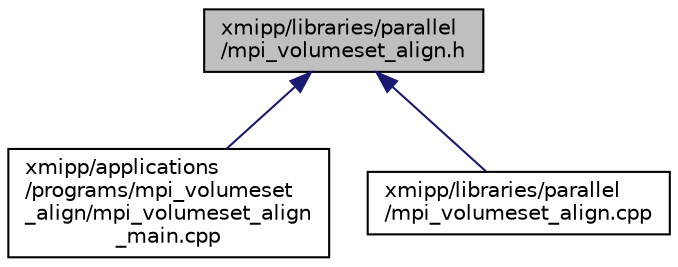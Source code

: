 digraph "xmipp/libraries/parallel/mpi_volumeset_align.h"
{
  edge [fontname="Helvetica",fontsize="10",labelfontname="Helvetica",labelfontsize="10"];
  node [fontname="Helvetica",fontsize="10",shape=record];
  Node85 [label="xmipp/libraries/parallel\l/mpi_volumeset_align.h",height=0.2,width=0.4,color="black", fillcolor="grey75", style="filled", fontcolor="black"];
  Node85 -> Node86 [dir="back",color="midnightblue",fontsize="10",style="solid",fontname="Helvetica"];
  Node86 [label="xmipp/applications\l/programs/mpi_volumeset\l_align/mpi_volumeset_align\l_main.cpp",height=0.2,width=0.4,color="black", fillcolor="white", style="filled",URL="$mpi__volumeset__align__main_8cpp.html"];
  Node85 -> Node87 [dir="back",color="midnightblue",fontsize="10",style="solid",fontname="Helvetica"];
  Node87 [label="xmipp/libraries/parallel\l/mpi_volumeset_align.cpp",height=0.2,width=0.4,color="black", fillcolor="white", style="filled",URL="$mpi__volumeset__align_8cpp.html"];
}
